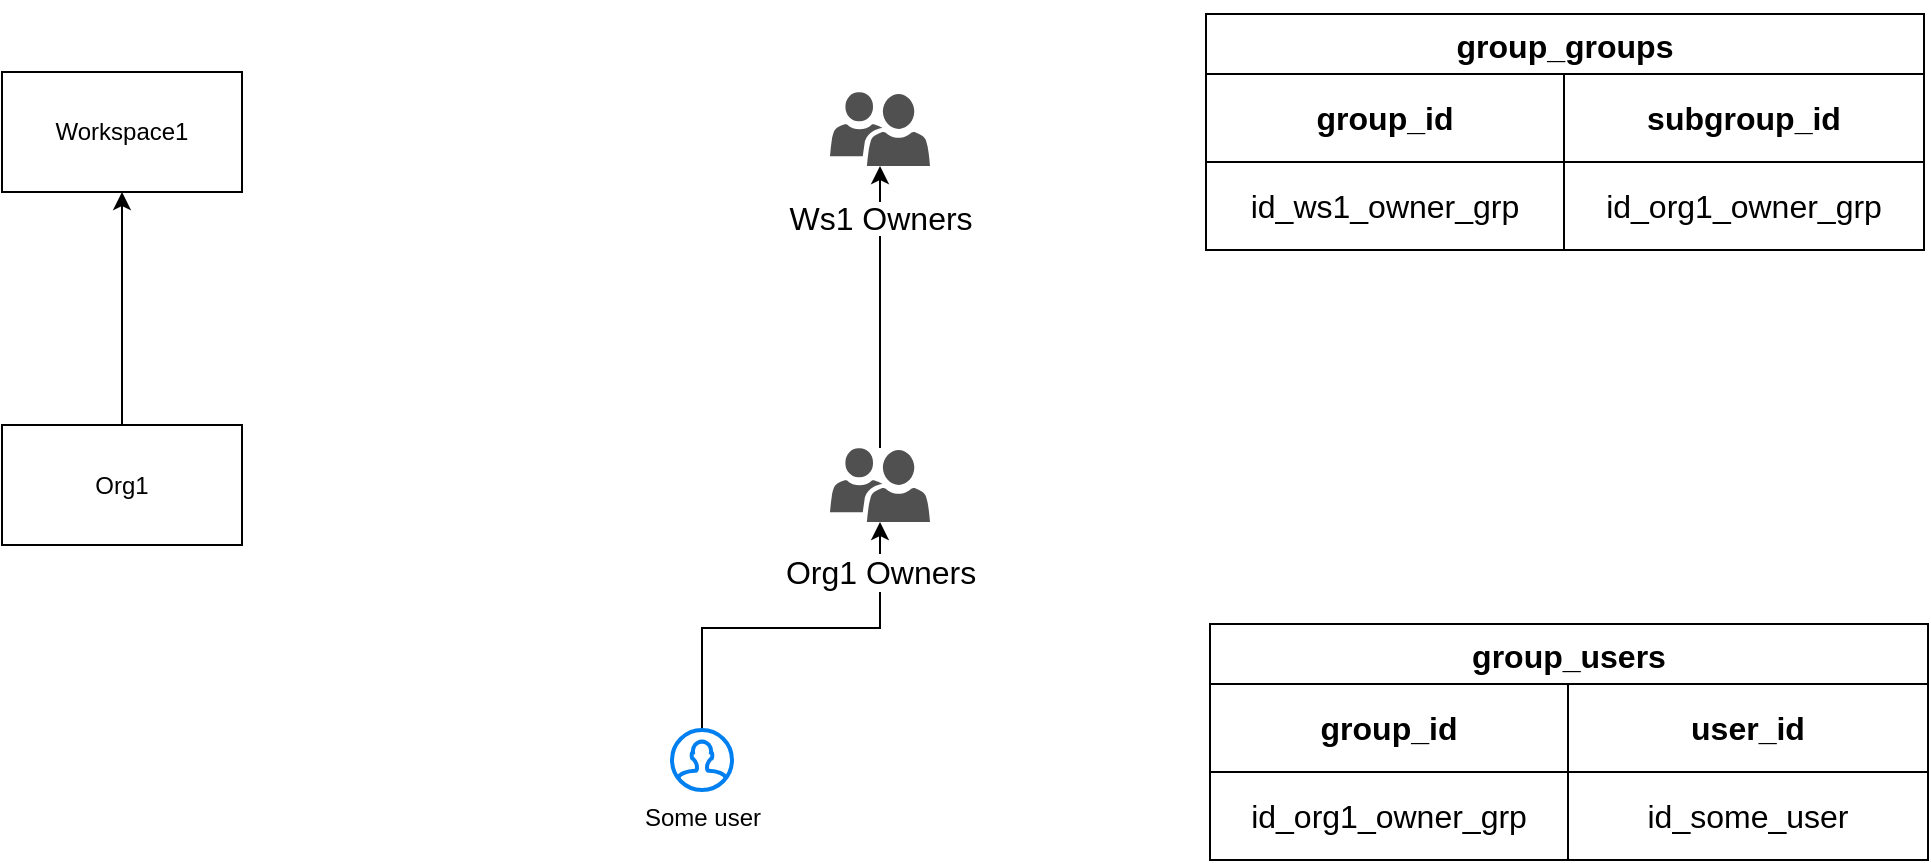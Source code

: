 <mxfile version="24.3.1" type="device" pages="2">
  <diagram name="doc - Inheritance : default" id="HMcLKXGEOIWPtuluTPJ-">
    <mxGraphModel dx="1654" dy="872" grid="0" gridSize="10" guides="1" tooltips="1" connect="1" arrows="1" fold="1" page="1" pageScale="1" pageWidth="827" pageHeight="1169" math="0" shadow="0">
      <root>
        <mxCell id="uSf0n1dOcknmwi0iKCrK-0" />
        <mxCell id="uSf0n1dOcknmwi0iKCrK-1" parent="uSf0n1dOcknmwi0iKCrK-0" />
        <mxCell id="uSf0n1dOcknmwi0iKCrK-2" value="" style="edgeStyle=orthogonalEdgeStyle;rounded=0;orthogonalLoop=1;jettySize=auto;html=1;" parent="uSf0n1dOcknmwi0iKCrK-1" source="uSf0n1dOcknmwi0iKCrK-3" target="uSf0n1dOcknmwi0iKCrK-4" edge="1">
          <mxGeometry relative="1" as="geometry" />
        </mxCell>
        <mxCell id="uSf0n1dOcknmwi0iKCrK-3" value="Org1" style="rounded=0;whiteSpace=wrap;html=1;" parent="uSf0n1dOcknmwi0iKCrK-1" vertex="1">
          <mxGeometry x="109" y="493.5" width="120" height="60" as="geometry" />
        </mxCell>
        <mxCell id="uSf0n1dOcknmwi0iKCrK-4" value="Workspace1" style="rounded=0;whiteSpace=wrap;html=1;" parent="uSf0n1dOcknmwi0iKCrK-1" vertex="1">
          <mxGeometry x="109" y="317" width="120" height="60" as="geometry" />
        </mxCell>
        <mxCell id="uSf0n1dOcknmwi0iKCrK-12" style="edgeStyle=orthogonalEdgeStyle;rounded=0;orthogonalLoop=1;jettySize=auto;html=1;" parent="uSf0n1dOcknmwi0iKCrK-1" source="uSf0n1dOcknmwi0iKCrK-6" target="uSf0n1dOcknmwi0iKCrK-10" edge="1">
          <mxGeometry relative="1" as="geometry" />
        </mxCell>
        <mxCell id="uSf0n1dOcknmwi0iKCrK-20" style="edgeStyle=orthogonalEdgeStyle;rounded=0;orthogonalLoop=1;jettySize=auto;html=1;entryX=0.5;entryY=1;entryDx=0;entryDy=0;entryPerimeter=0;" parent="uSf0n1dOcknmwi0iKCrK-1" source="uSf0n1dOcknmwi0iKCrK-22" target="uSf0n1dOcknmwi0iKCrK-6" edge="1">
          <mxGeometry relative="1" as="geometry">
            <Array as="points">
              <mxPoint x="459" y="595" />
              <mxPoint x="548" y="595" />
            </Array>
          </mxGeometry>
        </mxCell>
        <mxCell id="uSf0n1dOcknmwi0iKCrK-21" value="" style="group;fontSize=16;" parent="uSf0n1dOcknmwi0iKCrK-1" vertex="1" connectable="0">
          <mxGeometry x="437.5" y="611" width="43" height="65" as="geometry" />
        </mxCell>
        <mxCell id="uSf0n1dOcknmwi0iKCrK-22" value="Some user" style="html=1;verticalLabelPosition=bottom;align=center;labelBackgroundColor=#ffffff;verticalAlign=top;strokeWidth=2;strokeColor=#0080F0;shadow=0;dashed=0;shape=mxgraph.ios7.icons.user;" parent="uSf0n1dOcknmwi0iKCrK-21" vertex="1">
          <mxGeometry x="6.5" y="35" width="30" height="30" as="geometry" />
        </mxCell>
        <mxCell id="uSf0n1dOcknmwi0iKCrK-24" value="group_users" style="shape=table;startSize=30;container=1;collapsible=0;childLayout=tableLayout;strokeColor=default;fontSize=16;fontStyle=1" parent="uSf0n1dOcknmwi0iKCrK-1" vertex="1">
          <mxGeometry x="713" y="593" width="359" height="118" as="geometry" />
        </mxCell>
        <mxCell id="uSf0n1dOcknmwi0iKCrK-25" value="" style="shape=tableRow;horizontal=0;startSize=0;swimlaneHead=0;swimlaneBody=0;strokeColor=inherit;top=0;left=0;bottom=0;right=0;collapsible=0;dropTarget=0;fillColor=none;points=[[0,0.5],[1,0.5]];portConstraint=eastwest;fontSize=16;" parent="uSf0n1dOcknmwi0iKCrK-24" vertex="1">
          <mxGeometry y="30" width="359" height="44" as="geometry" />
        </mxCell>
        <mxCell id="uSf0n1dOcknmwi0iKCrK-26" value="&lt;b&gt;group_id&lt;/b&gt;" style="shape=partialRectangle;html=1;whiteSpace=wrap;connectable=0;strokeColor=inherit;overflow=hidden;fillColor=none;top=0;left=0;bottom=0;right=0;pointerEvents=1;fontSize=16;" parent="uSf0n1dOcknmwi0iKCrK-25" vertex="1">
          <mxGeometry width="179" height="44" as="geometry">
            <mxRectangle width="179" height="44" as="alternateBounds" />
          </mxGeometry>
        </mxCell>
        <mxCell id="uSf0n1dOcknmwi0iKCrK-27" value="&lt;b&gt;user_id&lt;/b&gt;" style="shape=partialRectangle;html=1;whiteSpace=wrap;connectable=0;strokeColor=inherit;overflow=hidden;fillColor=none;top=0;left=0;bottom=0;right=0;pointerEvents=1;fontSize=16;" parent="uSf0n1dOcknmwi0iKCrK-25" vertex="1">
          <mxGeometry x="179" width="180" height="44" as="geometry">
            <mxRectangle width="180" height="44" as="alternateBounds" />
          </mxGeometry>
        </mxCell>
        <mxCell id="uSf0n1dOcknmwi0iKCrK-28" value="" style="shape=tableRow;horizontal=0;startSize=0;swimlaneHead=0;swimlaneBody=0;strokeColor=inherit;top=0;left=0;bottom=0;right=0;collapsible=0;dropTarget=0;fillColor=none;points=[[0,0.5],[1,0.5]];portConstraint=eastwest;fontSize=16;" parent="uSf0n1dOcknmwi0iKCrK-24" vertex="1">
          <mxGeometry y="74" width="359" height="44" as="geometry" />
        </mxCell>
        <mxCell id="uSf0n1dOcknmwi0iKCrK-29" value="id_org1_owner_grp" style="shape=partialRectangle;html=1;whiteSpace=wrap;connectable=0;strokeColor=inherit;overflow=hidden;fillColor=none;top=0;left=0;bottom=0;right=0;pointerEvents=1;fontSize=16;" parent="uSf0n1dOcknmwi0iKCrK-28" vertex="1">
          <mxGeometry width="179" height="44" as="geometry">
            <mxRectangle width="179" height="44" as="alternateBounds" />
          </mxGeometry>
        </mxCell>
        <mxCell id="uSf0n1dOcknmwi0iKCrK-30" value="id_some_user" style="shape=partialRectangle;html=1;whiteSpace=wrap;connectable=0;strokeColor=inherit;overflow=hidden;fillColor=none;top=0;left=0;bottom=0;right=0;pointerEvents=1;fontSize=16;" parent="uSf0n1dOcknmwi0iKCrK-28" vertex="1">
          <mxGeometry x="179" width="180" height="44" as="geometry">
            <mxRectangle width="180" height="44" as="alternateBounds" />
          </mxGeometry>
        </mxCell>
        <mxCell id="uSf0n1dOcknmwi0iKCrK-31" value="group_groups" style="shape=table;startSize=30;container=1;collapsible=0;childLayout=tableLayout;strokeColor=default;fontSize=16;fontStyle=1" parent="uSf0n1dOcknmwi0iKCrK-1" vertex="1">
          <mxGeometry x="711" y="288" width="359" height="118" as="geometry" />
        </mxCell>
        <mxCell id="uSf0n1dOcknmwi0iKCrK-32" value="" style="shape=tableRow;horizontal=0;startSize=0;swimlaneHead=0;swimlaneBody=0;strokeColor=inherit;top=0;left=0;bottom=0;right=0;collapsible=0;dropTarget=0;fillColor=none;points=[[0,0.5],[1,0.5]];portConstraint=eastwest;fontSize=16;" parent="uSf0n1dOcknmwi0iKCrK-31" vertex="1">
          <mxGeometry y="30" width="359" height="44" as="geometry" />
        </mxCell>
        <mxCell id="uSf0n1dOcknmwi0iKCrK-33" value="&lt;b&gt;group_id&lt;/b&gt;" style="shape=partialRectangle;html=1;whiteSpace=wrap;connectable=0;strokeColor=inherit;overflow=hidden;fillColor=none;top=0;left=0;bottom=0;right=0;pointerEvents=1;fontSize=16;" parent="uSf0n1dOcknmwi0iKCrK-32" vertex="1">
          <mxGeometry width="179" height="44" as="geometry">
            <mxRectangle width="179" height="44" as="alternateBounds" />
          </mxGeometry>
        </mxCell>
        <mxCell id="uSf0n1dOcknmwi0iKCrK-34" value="&lt;b&gt;subgroup_id&lt;/b&gt;" style="shape=partialRectangle;html=1;whiteSpace=wrap;connectable=0;strokeColor=inherit;overflow=hidden;fillColor=none;top=0;left=0;bottom=0;right=0;pointerEvents=1;fontSize=16;" parent="uSf0n1dOcknmwi0iKCrK-32" vertex="1">
          <mxGeometry x="179" width="180" height="44" as="geometry">
            <mxRectangle width="180" height="44" as="alternateBounds" />
          </mxGeometry>
        </mxCell>
        <mxCell id="uSf0n1dOcknmwi0iKCrK-35" value="" style="shape=tableRow;horizontal=0;startSize=0;swimlaneHead=0;swimlaneBody=0;strokeColor=inherit;top=0;left=0;bottom=0;right=0;collapsible=0;dropTarget=0;fillColor=none;points=[[0,0.5],[1,0.5]];portConstraint=eastwest;fontSize=16;" parent="uSf0n1dOcknmwi0iKCrK-31" vertex="1">
          <mxGeometry y="74" width="359" height="44" as="geometry" />
        </mxCell>
        <mxCell id="uSf0n1dOcknmwi0iKCrK-36" value="&lt;div&gt;id_ws1_owner_grp&lt;/div&gt;" style="shape=partialRectangle;html=1;whiteSpace=wrap;connectable=0;strokeColor=inherit;overflow=hidden;fillColor=none;top=0;left=0;bottom=0;right=0;pointerEvents=1;fontSize=16;" parent="uSf0n1dOcknmwi0iKCrK-35" vertex="1">
          <mxGeometry width="179" height="44" as="geometry">
            <mxRectangle width="179" height="44" as="alternateBounds" />
          </mxGeometry>
        </mxCell>
        <mxCell id="uSf0n1dOcknmwi0iKCrK-37" value="id_org1_owner_grp" style="shape=partialRectangle;html=1;whiteSpace=wrap;connectable=0;strokeColor=inherit;overflow=hidden;fillColor=none;top=0;left=0;bottom=0;right=0;pointerEvents=1;fontSize=16;" parent="uSf0n1dOcknmwi0iKCrK-35" vertex="1">
          <mxGeometry x="179" width="180" height="44" as="geometry">
            <mxRectangle width="180" height="44" as="alternateBounds" />
          </mxGeometry>
        </mxCell>
        <mxCell id="uSf0n1dOcknmwi0iKCrK-5" value="" style="group;labelBackgroundColor=default;labelBorderColor=none;" parent="uSf0n1dOcknmwi0iKCrK-1" vertex="1" connectable="0">
          <mxGeometry x="523" y="464" width="50" height="78" as="geometry" />
        </mxCell>
        <mxCell id="uSf0n1dOcknmwi0iKCrK-6" value="&lt;font style=&quot;font-size: 16px;&quot;&gt;Org1 Owners&lt;/font&gt;" style="sketch=0;pointerEvents=1;shadow=0;dashed=0;html=1;strokeColor=none;labelPosition=center;verticalLabelPosition=bottom;verticalAlign=top;align=center;fillColor=#505050;shape=mxgraph.mscae.intune.user_group;labelBackgroundColor=default;spacingTop=9;" parent="uSf0n1dOcknmwi0iKCrK-5" vertex="1">
          <mxGeometry y="41" width="50" height="37" as="geometry" />
        </mxCell>
        <mxCell id="uSf0n1dOcknmwi0iKCrK-7" value="" style="shape=image;html=1;verticalAlign=top;verticalLabelPosition=bottom;labelBackgroundColor=#ffffff;imageAspect=0;aspect=fixed;image=https://cdn0.iconfinder.com/data/icons/phosphor-fill-vol-2/256/crown-simple-fill-128.png" parent="uSf0n1dOcknmwi0iKCrK-5" vertex="1">
          <mxGeometry x="3.5" width="43" height="43" as="geometry" />
        </mxCell>
        <mxCell id="uSf0n1dOcknmwi0iKCrK-9" value="" style="group" parent="uSf0n1dOcknmwi0iKCrK-1" vertex="1" connectable="0">
          <mxGeometry x="523" y="281" width="50" height="83" as="geometry" />
        </mxCell>
        <mxCell id="uSf0n1dOcknmwi0iKCrK-10" value="&lt;div style=&quot;font-size: 16px; padding-left: 0px; margin-top: 10px;&quot;&gt;&lt;font style=&quot;font-size: 16px;&quot;&gt;&lt;span style=&quot;background-color: rgb(255, 255, 255);&quot;&gt;Ws1 Owners&lt;/span&gt;&lt;/font&gt;&lt;/div&gt;" style="sketch=0;pointerEvents=1;shadow=0;dashed=0;html=1;strokeColor=none;labelPosition=center;verticalLabelPosition=bottom;verticalAlign=top;align=center;fillColor=#505050;shape=mxgraph.mscae.intune.user_group" parent="uSf0n1dOcknmwi0iKCrK-9" vertex="1">
          <mxGeometry y="46" width="50" height="37" as="geometry" />
        </mxCell>
        <mxCell id="uSf0n1dOcknmwi0iKCrK-11" value="" style="shape=image;html=1;verticalAlign=top;verticalLabelPosition=bottom;labelBackgroundColor=#ffffff;imageAspect=0;aspect=fixed;image=https://cdn0.iconfinder.com/data/icons/phosphor-fill-vol-2/256/crown-simple-fill-128.png" parent="uSf0n1dOcknmwi0iKCrK-9" vertex="1">
          <mxGeometry x="3.5" width="43" height="43" as="geometry" />
        </mxCell>
      </root>
    </mxGraphModel>
  </diagram>
  <diagram name="doc - inheritance : after change" id="ejp4Dg6iXyrIoHg3_VKk">
    <mxGraphModel dx="1654" dy="872" grid="0" gridSize="10" guides="1" tooltips="1" connect="1" arrows="1" fold="1" page="1" pageScale="1" pageWidth="827" pageHeight="1169" math="0" shadow="0">
      <root>
        <mxCell id="cy84TbzhjBedF44X58Xk-0" />
        <mxCell id="cy84TbzhjBedF44X58Xk-1" parent="cy84TbzhjBedF44X58Xk-0" />
        <mxCell id="cy84TbzhjBedF44X58Xk-2" value="" style="edgeStyle=orthogonalEdgeStyle;rounded=0;orthogonalLoop=1;jettySize=auto;html=1;" parent="cy84TbzhjBedF44X58Xk-1" source="cy84TbzhjBedF44X58Xk-3" target="cy84TbzhjBedF44X58Xk-4" edge="1">
          <mxGeometry relative="1" as="geometry" />
        </mxCell>
        <mxCell id="cy84TbzhjBedF44X58Xk-3" value="Org1" style="rounded=0;whiteSpace=wrap;html=1;" parent="cy84TbzhjBedF44X58Xk-1" vertex="1">
          <mxGeometry x="109" y="493.5" width="120" height="60" as="geometry" />
        </mxCell>
        <mxCell id="cy84TbzhjBedF44X58Xk-4" value="Workspace1" style="rounded=0;whiteSpace=wrap;html=1;" parent="cy84TbzhjBedF44X58Xk-1" vertex="1">
          <mxGeometry x="109" y="317" width="120" height="60" as="geometry" />
        </mxCell>
        <mxCell id="cy84TbzhjBedF44X58Xk-5" style="edgeStyle=orthogonalEdgeStyle;rounded=0;orthogonalLoop=1;jettySize=auto;html=1;dashed=1;" parent="cy84TbzhjBedF44X58Xk-1" source="cy84TbzhjBedF44X58Xk-24" target="cy84TbzhjBedF44X58Xk-27" edge="1">
          <mxGeometry relative="1" as="geometry" />
        </mxCell>
        <mxCell id="cy84TbzhjBedF44X58Xk-6" style="edgeStyle=orthogonalEdgeStyle;rounded=0;orthogonalLoop=1;jettySize=auto;html=1;entryX=0.5;entryY=1;entryDx=0;entryDy=0;entryPerimeter=0;" parent="cy84TbzhjBedF44X58Xk-1" source="cy84TbzhjBedF44X58Xk-8" target="cy84TbzhjBedF44X58Xk-24" edge="1">
          <mxGeometry relative="1" as="geometry">
            <Array as="points">
              <mxPoint x="459" y="595" />
              <mxPoint x="548" y="595" />
            </Array>
          </mxGeometry>
        </mxCell>
        <mxCell id="cy84TbzhjBedF44X58Xk-7" value="" style="group" parent="cy84TbzhjBedF44X58Xk-1" vertex="1" connectable="0">
          <mxGeometry x="437.5" y="611" width="43" height="65" as="geometry" />
        </mxCell>
        <mxCell id="cy84TbzhjBedF44X58Xk-8" value="Some user" style="html=1;verticalLabelPosition=bottom;align=center;labelBackgroundColor=#ffffff;verticalAlign=top;strokeWidth=2;strokeColor=#0080F0;shadow=0;dashed=0;shape=mxgraph.ios7.icons.user;" parent="cy84TbzhjBedF44X58Xk-7" vertex="1">
          <mxGeometry x="6.5" y="35" width="30" height="30" as="geometry" />
        </mxCell>
        <mxCell id="cy84TbzhjBedF44X58Xk-9" value="group_users" style="shape=table;startSize=30;container=1;collapsible=0;childLayout=tableLayout;strokeColor=default;fontSize=16;fontStyle=1" parent="cy84TbzhjBedF44X58Xk-1" vertex="1">
          <mxGeometry x="758" y="589" width="359" height="118" as="geometry" />
        </mxCell>
        <mxCell id="cy84TbzhjBedF44X58Xk-10" value="" style="shape=tableRow;horizontal=0;startSize=0;swimlaneHead=0;swimlaneBody=0;strokeColor=inherit;top=0;left=0;bottom=0;right=0;collapsible=0;dropTarget=0;fillColor=none;points=[[0,0.5],[1,0.5]];portConstraint=eastwest;fontSize=16;" parent="cy84TbzhjBedF44X58Xk-9" vertex="1">
          <mxGeometry y="30" width="359" height="44" as="geometry" />
        </mxCell>
        <mxCell id="cy84TbzhjBedF44X58Xk-11" value="&lt;b&gt;group_id&lt;/b&gt;" style="shape=partialRectangle;html=1;whiteSpace=wrap;connectable=0;strokeColor=inherit;overflow=hidden;fillColor=none;top=0;left=0;bottom=0;right=0;pointerEvents=1;fontSize=16;" parent="cy84TbzhjBedF44X58Xk-10" vertex="1">
          <mxGeometry width="179" height="44" as="geometry">
            <mxRectangle width="179" height="44" as="alternateBounds" />
          </mxGeometry>
        </mxCell>
        <mxCell id="cy84TbzhjBedF44X58Xk-12" value="&lt;b&gt;user_id&lt;/b&gt;" style="shape=partialRectangle;html=1;whiteSpace=wrap;connectable=0;strokeColor=inherit;overflow=hidden;fillColor=none;top=0;left=0;bottom=0;right=0;pointerEvents=1;fontSize=16;" parent="cy84TbzhjBedF44X58Xk-10" vertex="1">
          <mxGeometry x="179" width="180" height="44" as="geometry">
            <mxRectangle width="180" height="44" as="alternateBounds" />
          </mxGeometry>
        </mxCell>
        <mxCell id="cy84TbzhjBedF44X58Xk-13" value="" style="shape=tableRow;horizontal=0;startSize=0;swimlaneHead=0;swimlaneBody=0;strokeColor=inherit;top=0;left=0;bottom=0;right=0;collapsible=0;dropTarget=0;fillColor=none;points=[[0,0.5],[1,0.5]];portConstraint=eastwest;fontSize=16;" parent="cy84TbzhjBedF44X58Xk-9" vertex="1">
          <mxGeometry y="74" width="359" height="44" as="geometry" />
        </mxCell>
        <mxCell id="cy84TbzhjBedF44X58Xk-14" value="id_org1_owner_grp" style="shape=partialRectangle;html=1;whiteSpace=wrap;connectable=0;strokeColor=inherit;overflow=hidden;fillColor=none;top=0;left=0;bottom=0;right=0;pointerEvents=1;fontSize=16;" parent="cy84TbzhjBedF44X58Xk-13" vertex="1">
          <mxGeometry width="179" height="44" as="geometry">
            <mxRectangle width="179" height="44" as="alternateBounds" />
          </mxGeometry>
        </mxCell>
        <mxCell id="cy84TbzhjBedF44X58Xk-15" value="id_some_user" style="shape=partialRectangle;html=1;whiteSpace=wrap;connectable=0;strokeColor=inherit;overflow=hidden;fillColor=none;top=0;left=0;bottom=0;right=0;pointerEvents=1;fontSize=16;" parent="cy84TbzhjBedF44X58Xk-13" vertex="1">
          <mxGeometry x="179" width="180" height="44" as="geometry">
            <mxRectangle width="180" height="44" as="alternateBounds" />
          </mxGeometry>
        </mxCell>
        <mxCell id="cy84TbzhjBedF44X58Xk-23" value="" style="group;labelBackgroundColor=default;labelBorderColor=none;" parent="cy84TbzhjBedF44X58Xk-1" vertex="1" connectable="0">
          <mxGeometry x="523" y="464" width="50" height="78" as="geometry" />
        </mxCell>
        <mxCell id="cy84TbzhjBedF44X58Xk-24" value="&lt;font style=&quot;font-size: 16px;&quot;&gt;Org1 Owners&lt;/font&gt;" style="sketch=0;pointerEvents=1;shadow=0;dashed=0;html=1;strokeColor=none;labelPosition=center;verticalLabelPosition=bottom;verticalAlign=top;align=center;fillColor=#505050;shape=mxgraph.mscae.intune.user_group;labelBackgroundColor=default;spacingTop=9;" parent="cy84TbzhjBedF44X58Xk-23" vertex="1">
          <mxGeometry y="41" width="50" height="37" as="geometry" />
        </mxCell>
        <mxCell id="cy84TbzhjBedF44X58Xk-25" value="" style="shape=image;html=1;verticalAlign=top;verticalLabelPosition=bottom;labelBackgroundColor=#ffffff;imageAspect=0;aspect=fixed;image=https://cdn0.iconfinder.com/data/icons/phosphor-fill-vol-2/256/crown-simple-fill-128.png" parent="cy84TbzhjBedF44X58Xk-23" vertex="1">
          <mxGeometry x="3.5" width="43" height="43" as="geometry" />
        </mxCell>
        <mxCell id="cy84TbzhjBedF44X58Xk-26" value="" style="group" parent="cy84TbzhjBedF44X58Xk-1" vertex="1" connectable="0">
          <mxGeometry x="401" y="281" width="50" height="83" as="geometry" />
        </mxCell>
        <mxCell id="cy84TbzhjBedF44X58Xk-27" value="&lt;div style=&quot;font-size: 16px; padding-left: 0px; margin-top: 10px;&quot;&gt;&lt;font style=&quot;font-size: 16px;&quot;&gt;&lt;span style=&quot;background-color: rgb(255, 255, 255);&quot;&gt;Ws1 Owners&lt;/span&gt;&lt;/font&gt;&lt;/div&gt;" style="sketch=0;pointerEvents=1;shadow=0;dashed=0;html=1;strokeColor=none;labelPosition=center;verticalLabelPosition=bottom;verticalAlign=top;align=center;fillColor=#505050;shape=mxgraph.mscae.intune.user_group" parent="cy84TbzhjBedF44X58Xk-26" vertex="1">
          <mxGeometry y="46" width="50" height="37" as="geometry" />
        </mxCell>
        <mxCell id="cy84TbzhjBedF44X58Xk-28" value="" style="shape=image;html=1;verticalAlign=top;verticalLabelPosition=bottom;labelBackgroundColor=#ffffff;imageAspect=0;aspect=fixed;image=https://cdn0.iconfinder.com/data/icons/phosphor-fill-vol-2/256/crown-simple-fill-128.png" parent="cy84TbzhjBedF44X58Xk-26" vertex="1">
          <mxGeometry x="3.5" width="43" height="43" as="geometry" />
        </mxCell>
        <mxCell id="Cej_1C5x5ezJ23L6Zn-K-0" value="" style="shape=image;html=1;verticalAlign=top;verticalLabelPosition=bottom;labelBackgroundColor=#ffffff;imageAspect=0;aspect=fixed;image=https://cdn4.iconfinder.com/data/icons/essentials-72/24/039_-_Cross-128.png" parent="cy84TbzhjBedF44X58Xk-1" vertex="1">
          <mxGeometry x="406" y="434.5" width="41" height="41" as="geometry" />
        </mxCell>
        <mxCell id="Cej_1C5x5ezJ23L6Zn-K-2" value="NEW" style="dashed=0;html=1;rounded=1;strokeColor=#6554C0;fontSize=12;align=center;fontStyle=1;strokeWidth=2;fontColor=#6554C0" parent="cy84TbzhjBedF44X58Xk-1" vertex="1">
          <mxGeometry x="668" y="445" width="50" height="20" as="geometry" />
        </mxCell>
        <mxCell id="Cej_1C5x5ezJ23L6Zn-K-6" style="edgeStyle=orthogonalEdgeStyle;rounded=0;orthogonalLoop=1;jettySize=auto;html=1;" parent="cy84TbzhjBedF44X58Xk-1" source="cy84TbzhjBedF44X58Xk-24" target="Cej_1C5x5ezJ23L6Zn-K-5" edge="1">
          <mxGeometry relative="1" as="geometry" />
        </mxCell>
        <mxCell id="Cej_1C5x5ezJ23L6Zn-K-5" value="&lt;div style=&quot;font-size: 16px; padding-left: 0px; margin-top: 10px;&quot;&gt;&lt;font style=&quot;font-size: 16px;&quot;&gt;&lt;span style=&quot;background-color: rgb(255, 255, 255);&quot;&gt;Ws1 Viewers&lt;/span&gt;&lt;/font&gt;&lt;/div&gt;&lt;div style=&quot;font-size: 16px; padding-left: 0px; margin-top: 10px;&quot;&gt;&lt;font style=&quot;font-size: 16px;&quot;&gt;&lt;span style=&quot;background-color: rgb(255, 255, 255);&quot;&gt;&lt;br&gt;&lt;/span&gt;&lt;/font&gt;&lt;/div&gt;" style="sketch=0;pointerEvents=1;shadow=0;dashed=0;html=1;strokeColor=none;labelPosition=center;verticalLabelPosition=bottom;verticalAlign=top;align=center;fillColor=#505050;shape=mxgraph.mscae.intune.user_group" parent="cy84TbzhjBedF44X58Xk-1" vertex="1">
          <mxGeometry x="634" y="327" width="50" height="37" as="geometry" />
        </mxCell>
        <mxCell id="rRc6SIQjJta77vA1fWc8-0" value="group_groups" style="shape=table;startSize=30;container=1;collapsible=0;childLayout=tableLayout;strokeColor=default;fontSize=16;fontStyle=1" parent="cy84TbzhjBedF44X58Xk-1" vertex="1">
          <mxGeometry x="758" y="288" width="359" height="118" as="geometry" />
        </mxCell>
        <mxCell id="rRc6SIQjJta77vA1fWc8-1" value="" style="shape=tableRow;horizontal=0;startSize=0;swimlaneHead=0;swimlaneBody=0;strokeColor=inherit;top=0;left=0;bottom=0;right=0;collapsible=0;dropTarget=0;fillColor=none;points=[[0,0.5],[1,0.5]];portConstraint=eastwest;fontSize=16;" parent="rRc6SIQjJta77vA1fWc8-0" vertex="1">
          <mxGeometry y="30" width="359" height="44" as="geometry" />
        </mxCell>
        <mxCell id="rRc6SIQjJta77vA1fWc8-2" value="&lt;b&gt;group_id&lt;/b&gt;" style="shape=partialRectangle;html=1;whiteSpace=wrap;connectable=0;strokeColor=inherit;overflow=hidden;fillColor=none;top=0;left=0;bottom=0;right=0;pointerEvents=1;fontSize=16;" parent="rRc6SIQjJta77vA1fWc8-1" vertex="1">
          <mxGeometry width="179" height="44" as="geometry">
            <mxRectangle width="179" height="44" as="alternateBounds" />
          </mxGeometry>
        </mxCell>
        <mxCell id="rRc6SIQjJta77vA1fWc8-3" value="&lt;b&gt;subgroup_id&lt;/b&gt;" style="shape=partialRectangle;html=1;whiteSpace=wrap;connectable=0;strokeColor=inherit;overflow=hidden;fillColor=none;top=0;left=0;bottom=0;right=0;pointerEvents=1;fontSize=16;" parent="rRc6SIQjJta77vA1fWc8-1" vertex="1">
          <mxGeometry x="179" width="180" height="44" as="geometry">
            <mxRectangle width="180" height="44" as="alternateBounds" />
          </mxGeometry>
        </mxCell>
        <mxCell id="rRc6SIQjJta77vA1fWc8-4" value="" style="shape=tableRow;horizontal=0;startSize=0;swimlaneHead=0;swimlaneBody=0;strokeColor=inherit;top=0;left=0;bottom=0;right=0;collapsible=0;dropTarget=0;fillColor=none;points=[[0,0.5],[1,0.5]];portConstraint=eastwest;fontSize=16;" parent="rRc6SIQjJta77vA1fWc8-0" vertex="1">
          <mxGeometry y="74" width="359" height="44" as="geometry" />
        </mxCell>
        <mxCell id="rRc6SIQjJta77vA1fWc8-5" value="&lt;div&gt;&lt;strike&gt;&lt;b&gt;&lt;font color=&quot;#ff3333&quot;&gt;id_ws1_owner_grp&lt;/font&gt;&lt;/b&gt;&lt;/strike&gt;&lt;/div&gt;&lt;b&gt;&lt;font color=&quot;#00cc00&quot;&gt;id_ws1_viewers_grp&lt;/font&gt;&lt;/b&gt;" style="shape=partialRectangle;html=1;whiteSpace=wrap;connectable=0;strokeColor=inherit;overflow=hidden;fillColor=none;top=0;left=0;bottom=0;right=0;pointerEvents=1;fontSize=16;" parent="rRc6SIQjJta77vA1fWc8-4" vertex="1">
          <mxGeometry width="179" height="44" as="geometry">
            <mxRectangle width="179" height="44" as="alternateBounds" />
          </mxGeometry>
        </mxCell>
        <mxCell id="rRc6SIQjJta77vA1fWc8-6" value="id_org1_owner_grp" style="shape=partialRectangle;html=1;whiteSpace=wrap;connectable=0;strokeColor=inherit;overflow=hidden;fillColor=none;top=0;left=0;bottom=0;right=0;pointerEvents=1;fontSize=16;" parent="rRc6SIQjJta77vA1fWc8-4" vertex="1">
          <mxGeometry x="179" width="180" height="44" as="geometry">
            <mxRectangle width="180" height="44" as="alternateBounds" />
          </mxGeometry>
        </mxCell>
      </root>
    </mxGraphModel>
  </diagram>
</mxfile>
